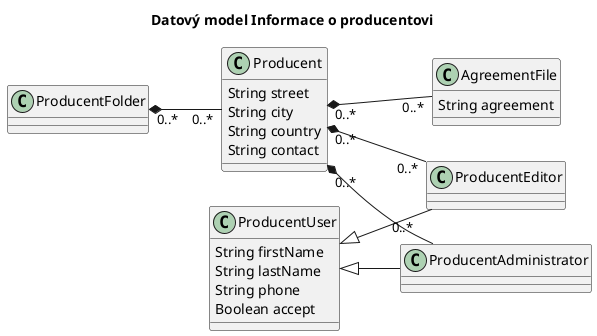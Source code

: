 @startuml
left to right direction
title Datový model Informace o producentovi

class AgreementFile {
      String agreement
}

class ProducentUser {
      String firstName
      String lastName
      String phone
      Boolean accept
}

class Producent {
      String street
      String city
      String country
      String contact
}

class ProducentFolder {
}

class ProducentAdministrator {
}

class ProducentEditor {
}

ProducentUser <|-- ProducentAdministrator
ProducentUser <|-- ProducentEditor


Producent "0..*" *-- "0..*" AgreementFile
Producent "0..*" *-- "0..*" ProducentAdministrator
Producent "0..*" *-- "0..*" ProducentEditor
ProducentFolder "0..*" *-- "0..*" Producent

@enduml